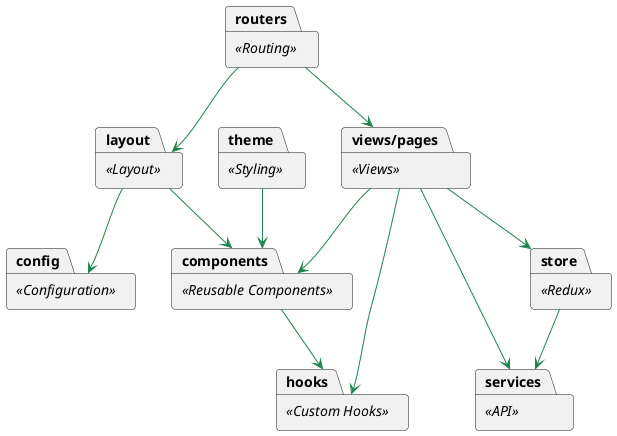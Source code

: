 @startuml
!theme vibrant

skinparam component {
  ArrowColor #1E8449
  BorderColor #1E8449
  BackgroundColor #D5F5E3
}

package "routers" <<Routing>>
package "layout" <<Layout>>
package "views/pages" <<Views>>
package "components" <<Reusable Components>>
package "services" <<API>>
package "store" <<Redux>>
package "config" <<Configuration>>
package "hooks" <<Custom Hooks>>
package "theme" <<Styling>>

' Router là trung tâm điều phối, quyết định layout và page nào được hiển thị
routers --> layout
routers --> "views/pages"

' Layout chứa các thành phần chung như sidebar, header
layout --> components
layout --> config

' Pages (các trang cụ thể) sử dụng các thành phần khác để xây dựng giao diện
"views/pages" --> components
"views/pages" --> services
"views/pages" --> store
"views/pages" --> hooks

' Store (Redux) gọi services để lấy dữ liệu từ API
store --> services

' Components có thể tái sử dụng các custom hooks
components --> hooks

' Theme được áp dụng cho các components để nhất quán về giao diện
theme --> components

@enduml